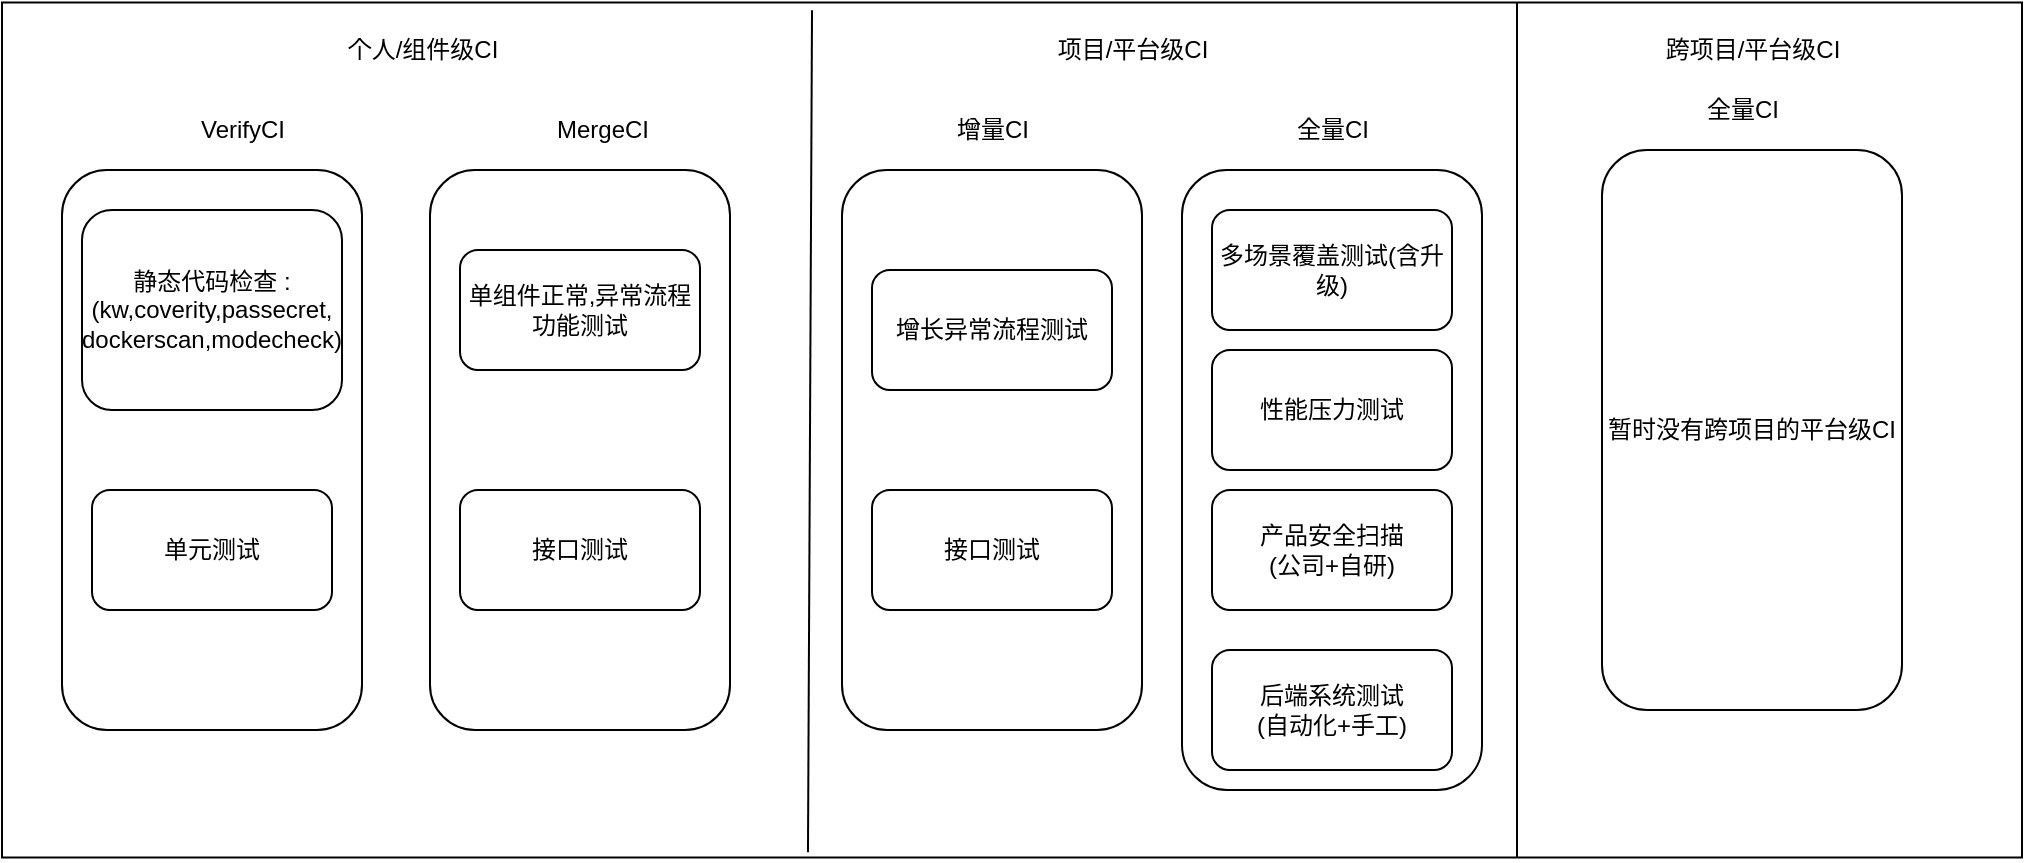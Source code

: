 <mxfile version="16.5.3" type="github">
  <diagram id="vPjnrQoIsFsj-2KpNPdL" name="Page-1">
    <mxGraphModel dx="1182" dy="732" grid="1" gridSize="10" guides="1" tooltips="1" connect="1" arrows="1" fold="1" page="1" pageScale="1" pageWidth="827" pageHeight="1169" math="0" shadow="0">
      <root>
        <mxCell id="0" />
        <mxCell id="1" parent="0" />
        <mxCell id="MkJoMWs4l-8RiEpJGgM6-1" value="" style="rounded=0;whiteSpace=wrap;html=1;" vertex="1" parent="1">
          <mxGeometry x="50" y="66.25" width="1010" height="427.5" as="geometry" />
        </mxCell>
        <mxCell id="MkJoMWs4l-8RiEpJGgM6-12" value="" style="endArrow=none;html=1;rounded=0;entryX=0.401;entryY=0.009;entryDx=0;entryDy=0;entryPerimeter=0;exitX=0.399;exitY=0.994;exitDx=0;exitDy=0;exitPerimeter=0;" edge="1" parent="1" source="MkJoMWs4l-8RiEpJGgM6-1" target="MkJoMWs4l-8RiEpJGgM6-1">
          <mxGeometry width="50" height="50" relative="1" as="geometry">
            <mxPoint x="490" y="200" as="sourcePoint" />
            <mxPoint x="540" y="150" as="targetPoint" />
          </mxGeometry>
        </mxCell>
        <mxCell id="MkJoMWs4l-8RiEpJGgM6-13" value="" style="endArrow=none;html=1;rounded=0;entryX=0.75;entryY=0;entryDx=0;entryDy=0;exitX=0.75;exitY=1;exitDx=0;exitDy=0;" edge="1" parent="1" source="MkJoMWs4l-8RiEpJGgM6-1" target="MkJoMWs4l-8RiEpJGgM6-1">
          <mxGeometry width="50" height="50" relative="1" as="geometry">
            <mxPoint x="490" y="200" as="sourcePoint" />
            <mxPoint x="540" y="150" as="targetPoint" />
          </mxGeometry>
        </mxCell>
        <mxCell id="MkJoMWs4l-8RiEpJGgM6-16" value="" style="rounded=1;whiteSpace=wrap;html=1;" vertex="1" parent="1">
          <mxGeometry x="80" y="150" width="150" height="280" as="geometry" />
        </mxCell>
        <mxCell id="MkJoMWs4l-8RiEpJGgM6-17" value="静态代码检查 :&lt;br&gt;(kw,coverity,passecret,&lt;br&gt;dockerscan,modecheck)" style="rounded=1;whiteSpace=wrap;html=1;" vertex="1" parent="1">
          <mxGeometry x="90" y="170" width="130" height="100" as="geometry" />
        </mxCell>
        <mxCell id="MkJoMWs4l-8RiEpJGgM6-18" value="单元测试" style="rounded=1;whiteSpace=wrap;html=1;" vertex="1" parent="1">
          <mxGeometry x="95" y="310" width="120" height="60" as="geometry" />
        </mxCell>
        <mxCell id="MkJoMWs4l-8RiEpJGgM6-19" value="" style="rounded=1;whiteSpace=wrap;html=1;" vertex="1" parent="1">
          <mxGeometry x="264" y="150" width="150" height="280" as="geometry" />
        </mxCell>
        <mxCell id="MkJoMWs4l-8RiEpJGgM6-20" value="单组件正常,异常流程功能测试" style="rounded=1;whiteSpace=wrap;html=1;" vertex="1" parent="1">
          <mxGeometry x="279" y="190" width="120" height="60" as="geometry" />
        </mxCell>
        <mxCell id="MkJoMWs4l-8RiEpJGgM6-21" value="接口测试" style="rounded=1;whiteSpace=wrap;html=1;" vertex="1" parent="1">
          <mxGeometry x="279" y="310" width="120" height="60" as="geometry" />
        </mxCell>
        <mxCell id="MkJoMWs4l-8RiEpJGgM6-24" value="" style="rounded=1;whiteSpace=wrap;html=1;" vertex="1" parent="1">
          <mxGeometry x="640" y="150" width="150" height="310" as="geometry" />
        </mxCell>
        <mxCell id="MkJoMWs4l-8RiEpJGgM6-23" value="" style="rounded=1;whiteSpace=wrap;html=1;" vertex="1" parent="1">
          <mxGeometry x="470" y="150" width="150" height="280" as="geometry" />
        </mxCell>
        <mxCell id="MkJoMWs4l-8RiEpJGgM6-4" value="增长异常流程测试" style="rounded=1;whiteSpace=wrap;html=1;" vertex="1" parent="1">
          <mxGeometry x="485" y="200" width="120" height="60" as="geometry" />
        </mxCell>
        <mxCell id="MkJoMWs4l-8RiEpJGgM6-25" value="接口测试" style="rounded=1;whiteSpace=wrap;html=1;" vertex="1" parent="1">
          <mxGeometry x="485" y="310" width="120" height="60" as="geometry" />
        </mxCell>
        <mxCell id="MkJoMWs4l-8RiEpJGgM6-26" value="多场景覆盖测试(含升级)" style="rounded=1;whiteSpace=wrap;html=1;" vertex="1" parent="1">
          <mxGeometry x="655" y="170" width="120" height="60" as="geometry" />
        </mxCell>
        <mxCell id="MkJoMWs4l-8RiEpJGgM6-27" value="性能压力测试" style="rounded=1;whiteSpace=wrap;html=1;" vertex="1" parent="1">
          <mxGeometry x="655" y="240" width="120" height="60" as="geometry" />
        </mxCell>
        <mxCell id="MkJoMWs4l-8RiEpJGgM6-28" value="产品安全扫描&lt;br&gt;(公司+自研)" style="rounded=1;whiteSpace=wrap;html=1;" vertex="1" parent="1">
          <mxGeometry x="655" y="310" width="120" height="60" as="geometry" />
        </mxCell>
        <mxCell id="MkJoMWs4l-8RiEpJGgM6-29" value="后端系统测试&lt;br&gt;(自动化+手工)" style="rounded=1;whiteSpace=wrap;html=1;" vertex="1" parent="1">
          <mxGeometry x="655" y="390" width="120" height="60" as="geometry" />
        </mxCell>
        <mxCell id="MkJoMWs4l-8RiEpJGgM6-30" value="暂时没有跨项目的平台级CI" style="rounded=1;whiteSpace=wrap;html=1;" vertex="1" parent="1">
          <mxGeometry x="850" y="140" width="150" height="280" as="geometry" />
        </mxCell>
        <mxCell id="MkJoMWs4l-8RiEpJGgM6-33" value="个人/组件级CI" style="text;html=1;resizable=0;autosize=1;align=center;verticalAlign=middle;points=[];fillColor=none;strokeColor=none;rounded=0;" vertex="1" parent="1">
          <mxGeometry x="215" y="80" width="90" height="20" as="geometry" />
        </mxCell>
        <mxCell id="MkJoMWs4l-8RiEpJGgM6-34" value="项目/平台级CI" style="text;html=1;resizable=0;autosize=1;align=center;verticalAlign=middle;points=[];fillColor=none;strokeColor=none;rounded=0;" vertex="1" parent="1">
          <mxGeometry x="570" y="80" width="90" height="20" as="geometry" />
        </mxCell>
        <mxCell id="MkJoMWs4l-8RiEpJGgM6-35" value="跨项目/平台级CI" style="text;html=1;resizable=0;autosize=1;align=center;verticalAlign=middle;points=[];fillColor=none;strokeColor=none;rounded=0;" vertex="1" parent="1">
          <mxGeometry x="875" y="80" width="100" height="20" as="geometry" />
        </mxCell>
        <mxCell id="MkJoMWs4l-8RiEpJGgM6-36" value="VerifyCI" style="text;html=1;resizable=0;autosize=1;align=center;verticalAlign=middle;points=[];fillColor=none;strokeColor=none;rounded=0;" vertex="1" parent="1">
          <mxGeometry x="140" y="120" width="60" height="20" as="geometry" />
        </mxCell>
        <mxCell id="MkJoMWs4l-8RiEpJGgM6-37" value="MergeCI" style="text;html=1;resizable=0;autosize=1;align=center;verticalAlign=middle;points=[];fillColor=none;strokeColor=none;rounded=0;" vertex="1" parent="1">
          <mxGeometry x="320" y="120" width="60" height="20" as="geometry" />
        </mxCell>
        <mxCell id="MkJoMWs4l-8RiEpJGgM6-38" value="增量CI" style="text;html=1;resizable=0;autosize=1;align=center;verticalAlign=middle;points=[];fillColor=none;strokeColor=none;rounded=0;" vertex="1" parent="1">
          <mxGeometry x="520" y="120" width="50" height="20" as="geometry" />
        </mxCell>
        <mxCell id="MkJoMWs4l-8RiEpJGgM6-39" value="全量CI" style="text;html=1;resizable=0;autosize=1;align=center;verticalAlign=middle;points=[];fillColor=none;strokeColor=none;rounded=0;" vertex="1" parent="1">
          <mxGeometry x="690" y="120" width="50" height="20" as="geometry" />
        </mxCell>
        <mxCell id="MkJoMWs4l-8RiEpJGgM6-40" value="全量CI" style="text;html=1;resizable=0;autosize=1;align=center;verticalAlign=middle;points=[];fillColor=none;strokeColor=none;rounded=0;" vertex="1" parent="1">
          <mxGeometry x="895" y="110" width="50" height="20" as="geometry" />
        </mxCell>
      </root>
    </mxGraphModel>
  </diagram>
</mxfile>
